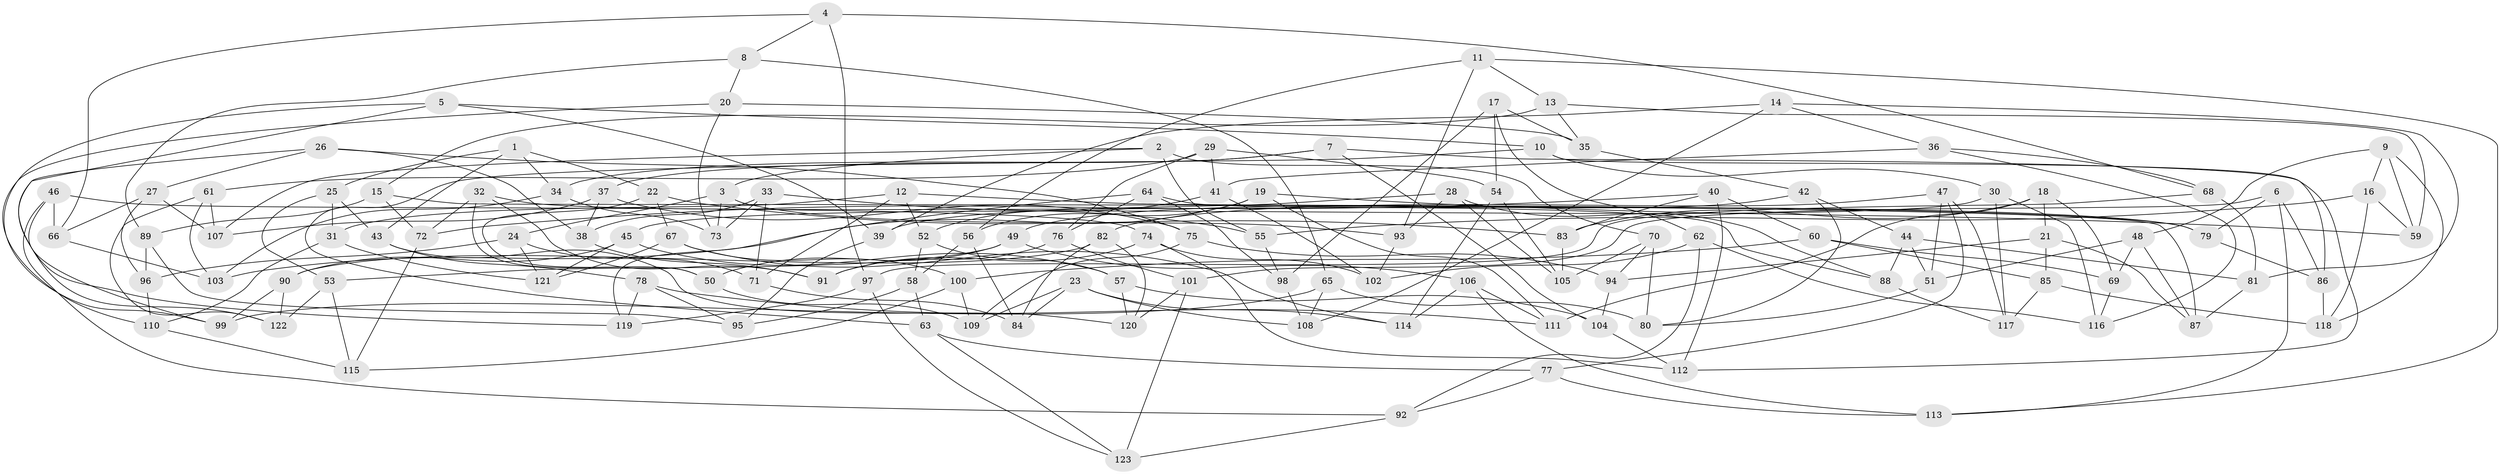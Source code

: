 // Generated by graph-tools (version 1.1) at 2025/56/03/09/25 04:56:47]
// undirected, 123 vertices, 246 edges
graph export_dot {
graph [start="1"]
  node [color=gray90,style=filled];
  1;
  2;
  3;
  4;
  5;
  6;
  7;
  8;
  9;
  10;
  11;
  12;
  13;
  14;
  15;
  16;
  17;
  18;
  19;
  20;
  21;
  22;
  23;
  24;
  25;
  26;
  27;
  28;
  29;
  30;
  31;
  32;
  33;
  34;
  35;
  36;
  37;
  38;
  39;
  40;
  41;
  42;
  43;
  44;
  45;
  46;
  47;
  48;
  49;
  50;
  51;
  52;
  53;
  54;
  55;
  56;
  57;
  58;
  59;
  60;
  61;
  62;
  63;
  64;
  65;
  66;
  67;
  68;
  69;
  70;
  71;
  72;
  73;
  74;
  75;
  76;
  77;
  78;
  79;
  80;
  81;
  82;
  83;
  84;
  85;
  86;
  87;
  88;
  89;
  90;
  91;
  92;
  93;
  94;
  95;
  96;
  97;
  98;
  99;
  100;
  101;
  102;
  103;
  104;
  105;
  106;
  107;
  108;
  109;
  110;
  111;
  112;
  113;
  114;
  115;
  116;
  117;
  118;
  119;
  120;
  121;
  122;
  123;
  1 -- 43;
  1 -- 25;
  1 -- 22;
  1 -- 34;
  2 -- 55;
  2 -- 3;
  2 -- 107;
  2 -- 70;
  3 -- 93;
  3 -- 73;
  3 -- 24;
  4 -- 68;
  4 -- 97;
  4 -- 66;
  4 -- 8;
  5 -- 119;
  5 -- 10;
  5 -- 99;
  5 -- 39;
  6 -- 86;
  6 -- 101;
  6 -- 113;
  6 -- 79;
  7 -- 37;
  7 -- 104;
  7 -- 34;
  7 -- 112;
  8 -- 65;
  8 -- 89;
  8 -- 20;
  9 -- 48;
  9 -- 118;
  9 -- 16;
  9 -- 59;
  10 -- 30;
  10 -- 63;
  10 -- 86;
  11 -- 113;
  11 -- 56;
  11 -- 93;
  11 -- 13;
  12 -- 52;
  12 -- 71;
  12 -- 31;
  12 -- 79;
  13 -- 35;
  13 -- 15;
  13 -- 59;
  14 -- 39;
  14 -- 108;
  14 -- 36;
  14 -- 81;
  15 -- 89;
  15 -- 87;
  15 -- 72;
  16 -- 55;
  16 -- 118;
  16 -- 59;
  17 -- 54;
  17 -- 35;
  17 -- 62;
  17 -- 98;
  18 -- 83;
  18 -- 69;
  18 -- 111;
  18 -- 21;
  19 -- 59;
  19 -- 56;
  19 -- 103;
  19 -- 111;
  20 -- 35;
  20 -- 110;
  20 -- 73;
  21 -- 85;
  21 -- 87;
  21 -- 94;
  22 -- 67;
  22 -- 83;
  22 -- 50;
  23 -- 108;
  23 -- 109;
  23 -- 114;
  23 -- 84;
  24 -- 121;
  24 -- 71;
  24 -- 96;
  25 -- 43;
  25 -- 53;
  25 -- 31;
  26 -- 75;
  26 -- 122;
  26 -- 38;
  26 -- 27;
  27 -- 107;
  27 -- 96;
  27 -- 66;
  28 -- 39;
  28 -- 105;
  28 -- 88;
  28 -- 93;
  29 -- 41;
  29 -- 54;
  29 -- 76;
  29 -- 61;
  30 -- 45;
  30 -- 117;
  30 -- 116;
  31 -- 110;
  31 -- 121;
  32 -- 79;
  32 -- 72;
  32 -- 91;
  32 -- 50;
  33 -- 55;
  33 -- 38;
  33 -- 71;
  33 -- 73;
  34 -- 103;
  34 -- 73;
  35 -- 42;
  36 -- 116;
  36 -- 41;
  36 -- 68;
  37 -- 107;
  37 -- 75;
  37 -- 38;
  38 -- 91;
  39 -- 95;
  40 -- 60;
  40 -- 72;
  40 -- 83;
  40 -- 112;
  41 -- 102;
  41 -- 52;
  42 -- 44;
  42 -- 80;
  42 -- 49;
  43 -- 78;
  43 -- 120;
  44 -- 81;
  44 -- 51;
  44 -- 88;
  45 -- 90;
  45 -- 121;
  45 -- 57;
  46 -- 74;
  46 -- 99;
  46 -- 66;
  46 -- 92;
  47 -- 82;
  47 -- 117;
  47 -- 77;
  47 -- 51;
  48 -- 69;
  48 -- 51;
  48 -- 87;
  49 -- 106;
  49 -- 53;
  49 -- 50;
  50 -- 109;
  51 -- 80;
  52 -- 57;
  52 -- 58;
  53 -- 115;
  53 -- 122;
  54 -- 114;
  54 -- 105;
  55 -- 98;
  56 -- 58;
  56 -- 84;
  57 -- 120;
  57 -- 104;
  58 -- 63;
  58 -- 95;
  60 -- 85;
  60 -- 69;
  60 -- 100;
  61 -- 107;
  61 -- 122;
  61 -- 103;
  62 -- 116;
  62 -- 102;
  62 -- 92;
  63 -- 123;
  63 -- 77;
  64 -- 76;
  64 -- 88;
  64 -- 119;
  64 -- 98;
  65 -- 108;
  65 -- 99;
  65 -- 80;
  66 -- 103;
  67 -- 121;
  67 -- 100;
  67 -- 114;
  68 -- 97;
  68 -- 81;
  69 -- 116;
  70 -- 80;
  70 -- 94;
  70 -- 105;
  71 -- 84;
  72 -- 115;
  74 -- 102;
  74 -- 91;
  74 -- 112;
  75 -- 94;
  75 -- 109;
  76 -- 91;
  76 -- 101;
  77 -- 113;
  77 -- 92;
  78 -- 119;
  78 -- 95;
  78 -- 111;
  79 -- 86;
  81 -- 87;
  82 -- 120;
  82 -- 84;
  82 -- 90;
  83 -- 105;
  85 -- 117;
  85 -- 118;
  86 -- 118;
  88 -- 117;
  89 -- 95;
  89 -- 96;
  90 -- 99;
  90 -- 122;
  92 -- 123;
  93 -- 102;
  94 -- 104;
  96 -- 110;
  97 -- 123;
  97 -- 119;
  98 -- 108;
  100 -- 109;
  100 -- 115;
  101 -- 123;
  101 -- 120;
  104 -- 112;
  106 -- 111;
  106 -- 114;
  106 -- 113;
  110 -- 115;
}

